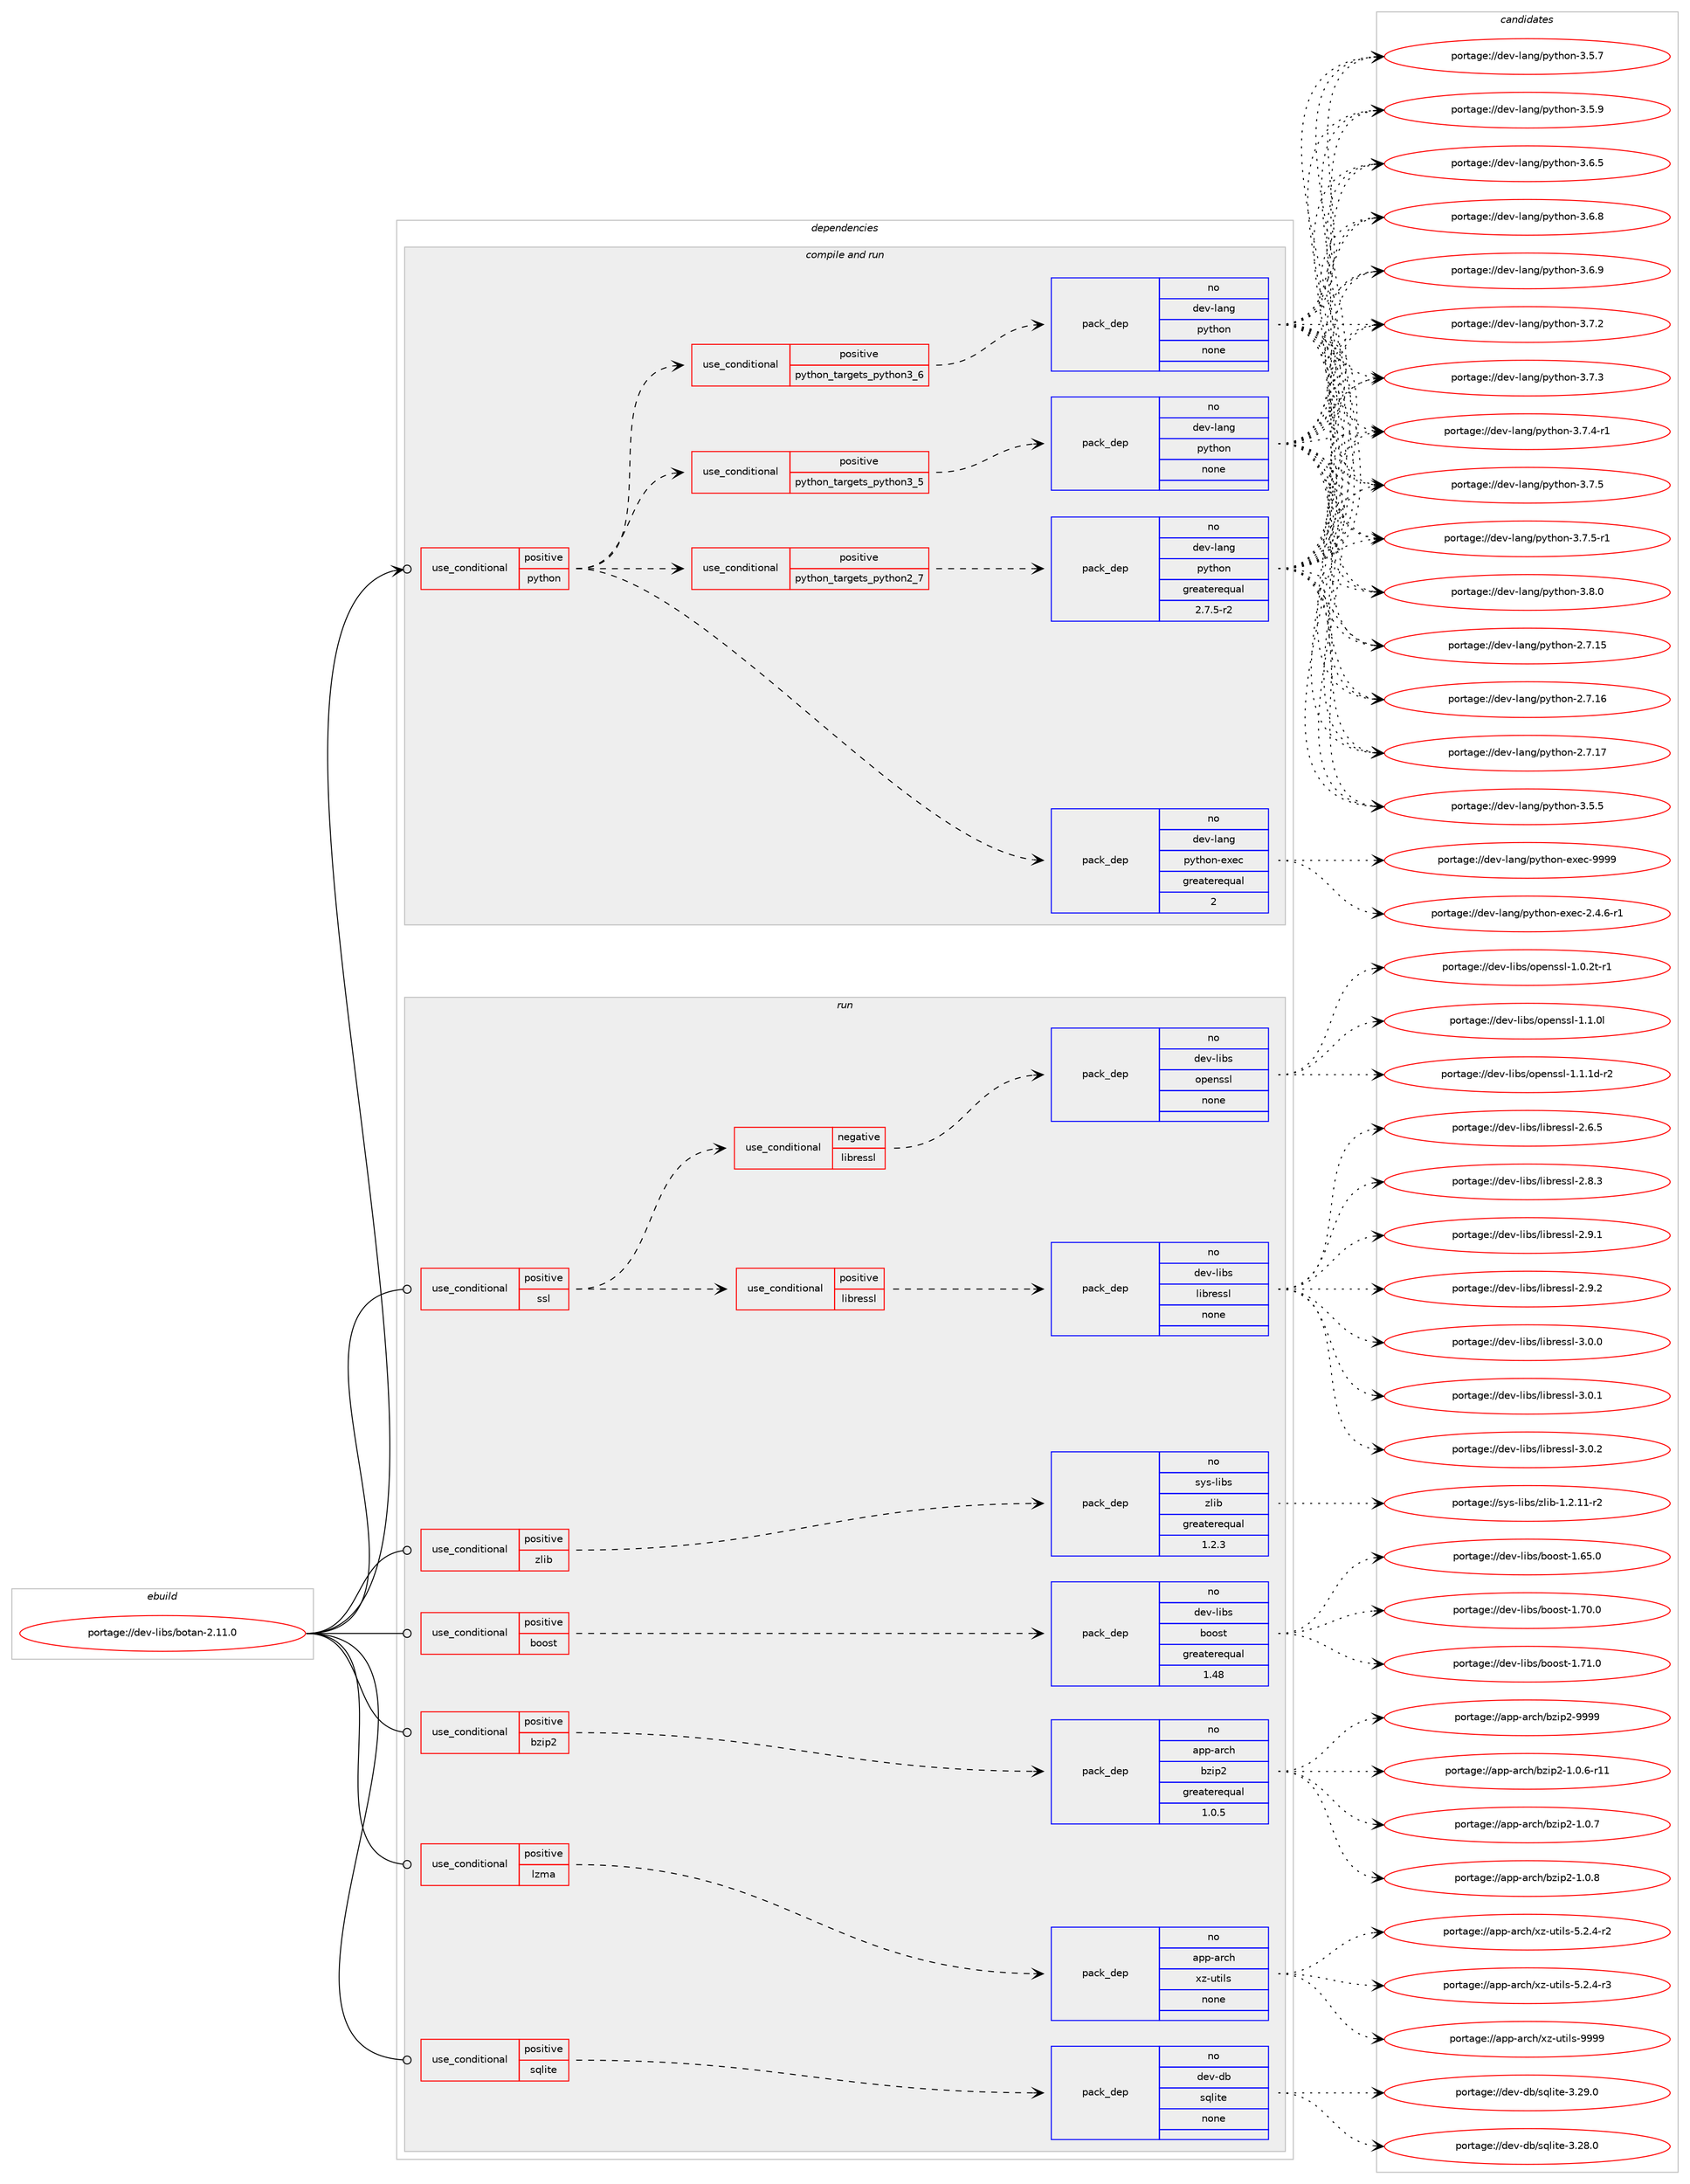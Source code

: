 digraph prolog {

# *************
# Graph options
# *************

newrank=true;
concentrate=true;
compound=true;
graph [rankdir=LR,fontname=Helvetica,fontsize=10,ranksep=1.5];#, ranksep=2.5, nodesep=0.2];
edge  [arrowhead=vee];
node  [fontname=Helvetica,fontsize=10];

# **********
# The ebuild
# **********

subgraph cluster_leftcol {
color=gray;
rank=same;
label=<<i>ebuild</i>>;
id [label="portage://dev-libs/botan-2.11.0", color=red, width=4, href="../dev-libs/botan-2.11.0.svg"];
}

# ****************
# The dependencies
# ****************

subgraph cluster_midcol {
color=gray;
label=<<i>dependencies</i>>;
subgraph cluster_compile {
fillcolor="#eeeeee";
style=filled;
label=<<i>compile</i>>;
}
subgraph cluster_compileandrun {
fillcolor="#eeeeee";
style=filled;
label=<<i>compile and run</i>>;
subgraph cond20469 {
dependency98008 [label=<<TABLE BORDER="0" CELLBORDER="1" CELLSPACING="0" CELLPADDING="4"><TR><TD ROWSPAN="3" CELLPADDING="10">use_conditional</TD></TR><TR><TD>positive</TD></TR><TR><TD>python</TD></TR></TABLE>>, shape=none, color=red];
subgraph cond20470 {
dependency98009 [label=<<TABLE BORDER="0" CELLBORDER="1" CELLSPACING="0" CELLPADDING="4"><TR><TD ROWSPAN="3" CELLPADDING="10">use_conditional</TD></TR><TR><TD>positive</TD></TR><TR><TD>python_targets_python2_7</TD></TR></TABLE>>, shape=none, color=red];
subgraph pack74644 {
dependency98010 [label=<<TABLE BORDER="0" CELLBORDER="1" CELLSPACING="0" CELLPADDING="4" WIDTH="220"><TR><TD ROWSPAN="6" CELLPADDING="30">pack_dep</TD></TR><TR><TD WIDTH="110">no</TD></TR><TR><TD>dev-lang</TD></TR><TR><TD>python</TD></TR><TR><TD>greaterequal</TD></TR><TR><TD>2.7.5-r2</TD></TR></TABLE>>, shape=none, color=blue];
}
dependency98009:e -> dependency98010:w [weight=20,style="dashed",arrowhead="vee"];
}
dependency98008:e -> dependency98009:w [weight=20,style="dashed",arrowhead="vee"];
subgraph cond20471 {
dependency98011 [label=<<TABLE BORDER="0" CELLBORDER="1" CELLSPACING="0" CELLPADDING="4"><TR><TD ROWSPAN="3" CELLPADDING="10">use_conditional</TD></TR><TR><TD>positive</TD></TR><TR><TD>python_targets_python3_5</TD></TR></TABLE>>, shape=none, color=red];
subgraph pack74645 {
dependency98012 [label=<<TABLE BORDER="0" CELLBORDER="1" CELLSPACING="0" CELLPADDING="4" WIDTH="220"><TR><TD ROWSPAN="6" CELLPADDING="30">pack_dep</TD></TR><TR><TD WIDTH="110">no</TD></TR><TR><TD>dev-lang</TD></TR><TR><TD>python</TD></TR><TR><TD>none</TD></TR><TR><TD></TD></TR></TABLE>>, shape=none, color=blue];
}
dependency98011:e -> dependency98012:w [weight=20,style="dashed",arrowhead="vee"];
}
dependency98008:e -> dependency98011:w [weight=20,style="dashed",arrowhead="vee"];
subgraph cond20472 {
dependency98013 [label=<<TABLE BORDER="0" CELLBORDER="1" CELLSPACING="0" CELLPADDING="4"><TR><TD ROWSPAN="3" CELLPADDING="10">use_conditional</TD></TR><TR><TD>positive</TD></TR><TR><TD>python_targets_python3_6</TD></TR></TABLE>>, shape=none, color=red];
subgraph pack74646 {
dependency98014 [label=<<TABLE BORDER="0" CELLBORDER="1" CELLSPACING="0" CELLPADDING="4" WIDTH="220"><TR><TD ROWSPAN="6" CELLPADDING="30">pack_dep</TD></TR><TR><TD WIDTH="110">no</TD></TR><TR><TD>dev-lang</TD></TR><TR><TD>python</TD></TR><TR><TD>none</TD></TR><TR><TD></TD></TR></TABLE>>, shape=none, color=blue];
}
dependency98013:e -> dependency98014:w [weight=20,style="dashed",arrowhead="vee"];
}
dependency98008:e -> dependency98013:w [weight=20,style="dashed",arrowhead="vee"];
subgraph pack74647 {
dependency98015 [label=<<TABLE BORDER="0" CELLBORDER="1" CELLSPACING="0" CELLPADDING="4" WIDTH="220"><TR><TD ROWSPAN="6" CELLPADDING="30">pack_dep</TD></TR><TR><TD WIDTH="110">no</TD></TR><TR><TD>dev-lang</TD></TR><TR><TD>python-exec</TD></TR><TR><TD>greaterequal</TD></TR><TR><TD>2</TD></TR></TABLE>>, shape=none, color=blue];
}
dependency98008:e -> dependency98015:w [weight=20,style="dashed",arrowhead="vee"];
}
id:e -> dependency98008:w [weight=20,style="solid",arrowhead="odotvee"];
}
subgraph cluster_run {
fillcolor="#eeeeee";
style=filled;
label=<<i>run</i>>;
subgraph cond20473 {
dependency98016 [label=<<TABLE BORDER="0" CELLBORDER="1" CELLSPACING="0" CELLPADDING="4"><TR><TD ROWSPAN="3" CELLPADDING="10">use_conditional</TD></TR><TR><TD>positive</TD></TR><TR><TD>boost</TD></TR></TABLE>>, shape=none, color=red];
subgraph pack74648 {
dependency98017 [label=<<TABLE BORDER="0" CELLBORDER="1" CELLSPACING="0" CELLPADDING="4" WIDTH="220"><TR><TD ROWSPAN="6" CELLPADDING="30">pack_dep</TD></TR><TR><TD WIDTH="110">no</TD></TR><TR><TD>dev-libs</TD></TR><TR><TD>boost</TD></TR><TR><TD>greaterequal</TD></TR><TR><TD>1.48</TD></TR></TABLE>>, shape=none, color=blue];
}
dependency98016:e -> dependency98017:w [weight=20,style="dashed",arrowhead="vee"];
}
id:e -> dependency98016:w [weight=20,style="solid",arrowhead="odot"];
subgraph cond20474 {
dependency98018 [label=<<TABLE BORDER="0" CELLBORDER="1" CELLSPACING="0" CELLPADDING="4"><TR><TD ROWSPAN="3" CELLPADDING="10">use_conditional</TD></TR><TR><TD>positive</TD></TR><TR><TD>bzip2</TD></TR></TABLE>>, shape=none, color=red];
subgraph pack74649 {
dependency98019 [label=<<TABLE BORDER="0" CELLBORDER="1" CELLSPACING="0" CELLPADDING="4" WIDTH="220"><TR><TD ROWSPAN="6" CELLPADDING="30">pack_dep</TD></TR><TR><TD WIDTH="110">no</TD></TR><TR><TD>app-arch</TD></TR><TR><TD>bzip2</TD></TR><TR><TD>greaterequal</TD></TR><TR><TD>1.0.5</TD></TR></TABLE>>, shape=none, color=blue];
}
dependency98018:e -> dependency98019:w [weight=20,style="dashed",arrowhead="vee"];
}
id:e -> dependency98018:w [weight=20,style="solid",arrowhead="odot"];
subgraph cond20475 {
dependency98020 [label=<<TABLE BORDER="0" CELLBORDER="1" CELLSPACING="0" CELLPADDING="4"><TR><TD ROWSPAN="3" CELLPADDING="10">use_conditional</TD></TR><TR><TD>positive</TD></TR><TR><TD>lzma</TD></TR></TABLE>>, shape=none, color=red];
subgraph pack74650 {
dependency98021 [label=<<TABLE BORDER="0" CELLBORDER="1" CELLSPACING="0" CELLPADDING="4" WIDTH="220"><TR><TD ROWSPAN="6" CELLPADDING="30">pack_dep</TD></TR><TR><TD WIDTH="110">no</TD></TR><TR><TD>app-arch</TD></TR><TR><TD>xz-utils</TD></TR><TR><TD>none</TD></TR><TR><TD></TD></TR></TABLE>>, shape=none, color=blue];
}
dependency98020:e -> dependency98021:w [weight=20,style="dashed",arrowhead="vee"];
}
id:e -> dependency98020:w [weight=20,style="solid",arrowhead="odot"];
subgraph cond20476 {
dependency98022 [label=<<TABLE BORDER="0" CELLBORDER="1" CELLSPACING="0" CELLPADDING="4"><TR><TD ROWSPAN="3" CELLPADDING="10">use_conditional</TD></TR><TR><TD>positive</TD></TR><TR><TD>sqlite</TD></TR></TABLE>>, shape=none, color=red];
subgraph pack74651 {
dependency98023 [label=<<TABLE BORDER="0" CELLBORDER="1" CELLSPACING="0" CELLPADDING="4" WIDTH="220"><TR><TD ROWSPAN="6" CELLPADDING="30">pack_dep</TD></TR><TR><TD WIDTH="110">no</TD></TR><TR><TD>dev-db</TD></TR><TR><TD>sqlite</TD></TR><TR><TD>none</TD></TR><TR><TD></TD></TR></TABLE>>, shape=none, color=blue];
}
dependency98022:e -> dependency98023:w [weight=20,style="dashed",arrowhead="vee"];
}
id:e -> dependency98022:w [weight=20,style="solid",arrowhead="odot"];
subgraph cond20477 {
dependency98024 [label=<<TABLE BORDER="0" CELLBORDER="1" CELLSPACING="0" CELLPADDING="4"><TR><TD ROWSPAN="3" CELLPADDING="10">use_conditional</TD></TR><TR><TD>positive</TD></TR><TR><TD>ssl</TD></TR></TABLE>>, shape=none, color=red];
subgraph cond20478 {
dependency98025 [label=<<TABLE BORDER="0" CELLBORDER="1" CELLSPACING="0" CELLPADDING="4"><TR><TD ROWSPAN="3" CELLPADDING="10">use_conditional</TD></TR><TR><TD>negative</TD></TR><TR><TD>libressl</TD></TR></TABLE>>, shape=none, color=red];
subgraph pack74652 {
dependency98026 [label=<<TABLE BORDER="0" CELLBORDER="1" CELLSPACING="0" CELLPADDING="4" WIDTH="220"><TR><TD ROWSPAN="6" CELLPADDING="30">pack_dep</TD></TR><TR><TD WIDTH="110">no</TD></TR><TR><TD>dev-libs</TD></TR><TR><TD>openssl</TD></TR><TR><TD>none</TD></TR><TR><TD></TD></TR></TABLE>>, shape=none, color=blue];
}
dependency98025:e -> dependency98026:w [weight=20,style="dashed",arrowhead="vee"];
}
dependency98024:e -> dependency98025:w [weight=20,style="dashed",arrowhead="vee"];
subgraph cond20479 {
dependency98027 [label=<<TABLE BORDER="0" CELLBORDER="1" CELLSPACING="0" CELLPADDING="4"><TR><TD ROWSPAN="3" CELLPADDING="10">use_conditional</TD></TR><TR><TD>positive</TD></TR><TR><TD>libressl</TD></TR></TABLE>>, shape=none, color=red];
subgraph pack74653 {
dependency98028 [label=<<TABLE BORDER="0" CELLBORDER="1" CELLSPACING="0" CELLPADDING="4" WIDTH="220"><TR><TD ROWSPAN="6" CELLPADDING="30">pack_dep</TD></TR><TR><TD WIDTH="110">no</TD></TR><TR><TD>dev-libs</TD></TR><TR><TD>libressl</TD></TR><TR><TD>none</TD></TR><TR><TD></TD></TR></TABLE>>, shape=none, color=blue];
}
dependency98027:e -> dependency98028:w [weight=20,style="dashed",arrowhead="vee"];
}
dependency98024:e -> dependency98027:w [weight=20,style="dashed",arrowhead="vee"];
}
id:e -> dependency98024:w [weight=20,style="solid",arrowhead="odot"];
subgraph cond20480 {
dependency98029 [label=<<TABLE BORDER="0" CELLBORDER="1" CELLSPACING="0" CELLPADDING="4"><TR><TD ROWSPAN="3" CELLPADDING="10">use_conditional</TD></TR><TR><TD>positive</TD></TR><TR><TD>zlib</TD></TR></TABLE>>, shape=none, color=red];
subgraph pack74654 {
dependency98030 [label=<<TABLE BORDER="0" CELLBORDER="1" CELLSPACING="0" CELLPADDING="4" WIDTH="220"><TR><TD ROWSPAN="6" CELLPADDING="30">pack_dep</TD></TR><TR><TD WIDTH="110">no</TD></TR><TR><TD>sys-libs</TD></TR><TR><TD>zlib</TD></TR><TR><TD>greaterequal</TD></TR><TR><TD>1.2.3</TD></TR></TABLE>>, shape=none, color=blue];
}
dependency98029:e -> dependency98030:w [weight=20,style="dashed",arrowhead="vee"];
}
id:e -> dependency98029:w [weight=20,style="solid",arrowhead="odot"];
}
}

# **************
# The candidates
# **************

subgraph cluster_choices {
rank=same;
color=gray;
label=<<i>candidates</i>>;

subgraph choice74644 {
color=black;
nodesep=1;
choiceportage10010111845108971101034711212111610411111045504655464953 [label="portage://dev-lang/python-2.7.15", color=red, width=4,href="../dev-lang/python-2.7.15.svg"];
choiceportage10010111845108971101034711212111610411111045504655464954 [label="portage://dev-lang/python-2.7.16", color=red, width=4,href="../dev-lang/python-2.7.16.svg"];
choiceportage10010111845108971101034711212111610411111045504655464955 [label="portage://dev-lang/python-2.7.17", color=red, width=4,href="../dev-lang/python-2.7.17.svg"];
choiceportage100101118451089711010347112121116104111110455146534653 [label="portage://dev-lang/python-3.5.5", color=red, width=4,href="../dev-lang/python-3.5.5.svg"];
choiceportage100101118451089711010347112121116104111110455146534655 [label="portage://dev-lang/python-3.5.7", color=red, width=4,href="../dev-lang/python-3.5.7.svg"];
choiceportage100101118451089711010347112121116104111110455146534657 [label="portage://dev-lang/python-3.5.9", color=red, width=4,href="../dev-lang/python-3.5.9.svg"];
choiceportage100101118451089711010347112121116104111110455146544653 [label="portage://dev-lang/python-3.6.5", color=red, width=4,href="../dev-lang/python-3.6.5.svg"];
choiceportage100101118451089711010347112121116104111110455146544656 [label="portage://dev-lang/python-3.6.8", color=red, width=4,href="../dev-lang/python-3.6.8.svg"];
choiceportage100101118451089711010347112121116104111110455146544657 [label="portage://dev-lang/python-3.6.9", color=red, width=4,href="../dev-lang/python-3.6.9.svg"];
choiceportage100101118451089711010347112121116104111110455146554650 [label="portage://dev-lang/python-3.7.2", color=red, width=4,href="../dev-lang/python-3.7.2.svg"];
choiceportage100101118451089711010347112121116104111110455146554651 [label="portage://dev-lang/python-3.7.3", color=red, width=4,href="../dev-lang/python-3.7.3.svg"];
choiceportage1001011184510897110103471121211161041111104551465546524511449 [label="portage://dev-lang/python-3.7.4-r1", color=red, width=4,href="../dev-lang/python-3.7.4-r1.svg"];
choiceportage100101118451089711010347112121116104111110455146554653 [label="portage://dev-lang/python-3.7.5", color=red, width=4,href="../dev-lang/python-3.7.5.svg"];
choiceportage1001011184510897110103471121211161041111104551465546534511449 [label="portage://dev-lang/python-3.7.5-r1", color=red, width=4,href="../dev-lang/python-3.7.5-r1.svg"];
choiceportage100101118451089711010347112121116104111110455146564648 [label="portage://dev-lang/python-3.8.0", color=red, width=4,href="../dev-lang/python-3.8.0.svg"];
dependency98010:e -> choiceportage10010111845108971101034711212111610411111045504655464953:w [style=dotted,weight="100"];
dependency98010:e -> choiceportage10010111845108971101034711212111610411111045504655464954:w [style=dotted,weight="100"];
dependency98010:e -> choiceportage10010111845108971101034711212111610411111045504655464955:w [style=dotted,weight="100"];
dependency98010:e -> choiceportage100101118451089711010347112121116104111110455146534653:w [style=dotted,weight="100"];
dependency98010:e -> choiceportage100101118451089711010347112121116104111110455146534655:w [style=dotted,weight="100"];
dependency98010:e -> choiceportage100101118451089711010347112121116104111110455146534657:w [style=dotted,weight="100"];
dependency98010:e -> choiceportage100101118451089711010347112121116104111110455146544653:w [style=dotted,weight="100"];
dependency98010:e -> choiceportage100101118451089711010347112121116104111110455146544656:w [style=dotted,weight="100"];
dependency98010:e -> choiceportage100101118451089711010347112121116104111110455146544657:w [style=dotted,weight="100"];
dependency98010:e -> choiceportage100101118451089711010347112121116104111110455146554650:w [style=dotted,weight="100"];
dependency98010:e -> choiceportage100101118451089711010347112121116104111110455146554651:w [style=dotted,weight="100"];
dependency98010:e -> choiceportage1001011184510897110103471121211161041111104551465546524511449:w [style=dotted,weight="100"];
dependency98010:e -> choiceportage100101118451089711010347112121116104111110455146554653:w [style=dotted,weight="100"];
dependency98010:e -> choiceportage1001011184510897110103471121211161041111104551465546534511449:w [style=dotted,weight="100"];
dependency98010:e -> choiceportage100101118451089711010347112121116104111110455146564648:w [style=dotted,weight="100"];
}
subgraph choice74645 {
color=black;
nodesep=1;
choiceportage10010111845108971101034711212111610411111045504655464953 [label="portage://dev-lang/python-2.7.15", color=red, width=4,href="../dev-lang/python-2.7.15.svg"];
choiceportage10010111845108971101034711212111610411111045504655464954 [label="portage://dev-lang/python-2.7.16", color=red, width=4,href="../dev-lang/python-2.7.16.svg"];
choiceportage10010111845108971101034711212111610411111045504655464955 [label="portage://dev-lang/python-2.7.17", color=red, width=4,href="../dev-lang/python-2.7.17.svg"];
choiceportage100101118451089711010347112121116104111110455146534653 [label="portage://dev-lang/python-3.5.5", color=red, width=4,href="../dev-lang/python-3.5.5.svg"];
choiceportage100101118451089711010347112121116104111110455146534655 [label="portage://dev-lang/python-3.5.7", color=red, width=4,href="../dev-lang/python-3.5.7.svg"];
choiceportage100101118451089711010347112121116104111110455146534657 [label="portage://dev-lang/python-3.5.9", color=red, width=4,href="../dev-lang/python-3.5.9.svg"];
choiceportage100101118451089711010347112121116104111110455146544653 [label="portage://dev-lang/python-3.6.5", color=red, width=4,href="../dev-lang/python-3.6.5.svg"];
choiceportage100101118451089711010347112121116104111110455146544656 [label="portage://dev-lang/python-3.6.8", color=red, width=4,href="../dev-lang/python-3.6.8.svg"];
choiceportage100101118451089711010347112121116104111110455146544657 [label="portage://dev-lang/python-3.6.9", color=red, width=4,href="../dev-lang/python-3.6.9.svg"];
choiceportage100101118451089711010347112121116104111110455146554650 [label="portage://dev-lang/python-3.7.2", color=red, width=4,href="../dev-lang/python-3.7.2.svg"];
choiceportage100101118451089711010347112121116104111110455146554651 [label="portage://dev-lang/python-3.7.3", color=red, width=4,href="../dev-lang/python-3.7.3.svg"];
choiceportage1001011184510897110103471121211161041111104551465546524511449 [label="portage://dev-lang/python-3.7.4-r1", color=red, width=4,href="../dev-lang/python-3.7.4-r1.svg"];
choiceportage100101118451089711010347112121116104111110455146554653 [label="portage://dev-lang/python-3.7.5", color=red, width=4,href="../dev-lang/python-3.7.5.svg"];
choiceportage1001011184510897110103471121211161041111104551465546534511449 [label="portage://dev-lang/python-3.7.5-r1", color=red, width=4,href="../dev-lang/python-3.7.5-r1.svg"];
choiceportage100101118451089711010347112121116104111110455146564648 [label="portage://dev-lang/python-3.8.0", color=red, width=4,href="../dev-lang/python-3.8.0.svg"];
dependency98012:e -> choiceportage10010111845108971101034711212111610411111045504655464953:w [style=dotted,weight="100"];
dependency98012:e -> choiceportage10010111845108971101034711212111610411111045504655464954:w [style=dotted,weight="100"];
dependency98012:e -> choiceportage10010111845108971101034711212111610411111045504655464955:w [style=dotted,weight="100"];
dependency98012:e -> choiceportage100101118451089711010347112121116104111110455146534653:w [style=dotted,weight="100"];
dependency98012:e -> choiceportage100101118451089711010347112121116104111110455146534655:w [style=dotted,weight="100"];
dependency98012:e -> choiceportage100101118451089711010347112121116104111110455146534657:w [style=dotted,weight="100"];
dependency98012:e -> choiceportage100101118451089711010347112121116104111110455146544653:w [style=dotted,weight="100"];
dependency98012:e -> choiceportage100101118451089711010347112121116104111110455146544656:w [style=dotted,weight="100"];
dependency98012:e -> choiceportage100101118451089711010347112121116104111110455146544657:w [style=dotted,weight="100"];
dependency98012:e -> choiceportage100101118451089711010347112121116104111110455146554650:w [style=dotted,weight="100"];
dependency98012:e -> choiceportage100101118451089711010347112121116104111110455146554651:w [style=dotted,weight="100"];
dependency98012:e -> choiceportage1001011184510897110103471121211161041111104551465546524511449:w [style=dotted,weight="100"];
dependency98012:e -> choiceportage100101118451089711010347112121116104111110455146554653:w [style=dotted,weight="100"];
dependency98012:e -> choiceportage1001011184510897110103471121211161041111104551465546534511449:w [style=dotted,weight="100"];
dependency98012:e -> choiceportage100101118451089711010347112121116104111110455146564648:w [style=dotted,weight="100"];
}
subgraph choice74646 {
color=black;
nodesep=1;
choiceportage10010111845108971101034711212111610411111045504655464953 [label="portage://dev-lang/python-2.7.15", color=red, width=4,href="../dev-lang/python-2.7.15.svg"];
choiceportage10010111845108971101034711212111610411111045504655464954 [label="portage://dev-lang/python-2.7.16", color=red, width=4,href="../dev-lang/python-2.7.16.svg"];
choiceportage10010111845108971101034711212111610411111045504655464955 [label="portage://dev-lang/python-2.7.17", color=red, width=4,href="../dev-lang/python-2.7.17.svg"];
choiceportage100101118451089711010347112121116104111110455146534653 [label="portage://dev-lang/python-3.5.5", color=red, width=4,href="../dev-lang/python-3.5.5.svg"];
choiceportage100101118451089711010347112121116104111110455146534655 [label="portage://dev-lang/python-3.5.7", color=red, width=4,href="../dev-lang/python-3.5.7.svg"];
choiceportage100101118451089711010347112121116104111110455146534657 [label="portage://dev-lang/python-3.5.9", color=red, width=4,href="../dev-lang/python-3.5.9.svg"];
choiceportage100101118451089711010347112121116104111110455146544653 [label="portage://dev-lang/python-3.6.5", color=red, width=4,href="../dev-lang/python-3.6.5.svg"];
choiceportage100101118451089711010347112121116104111110455146544656 [label="portage://dev-lang/python-3.6.8", color=red, width=4,href="../dev-lang/python-3.6.8.svg"];
choiceportage100101118451089711010347112121116104111110455146544657 [label="portage://dev-lang/python-3.6.9", color=red, width=4,href="../dev-lang/python-3.6.9.svg"];
choiceportage100101118451089711010347112121116104111110455146554650 [label="portage://dev-lang/python-3.7.2", color=red, width=4,href="../dev-lang/python-3.7.2.svg"];
choiceportage100101118451089711010347112121116104111110455146554651 [label="portage://dev-lang/python-3.7.3", color=red, width=4,href="../dev-lang/python-3.7.3.svg"];
choiceportage1001011184510897110103471121211161041111104551465546524511449 [label="portage://dev-lang/python-3.7.4-r1", color=red, width=4,href="../dev-lang/python-3.7.4-r1.svg"];
choiceportage100101118451089711010347112121116104111110455146554653 [label="portage://dev-lang/python-3.7.5", color=red, width=4,href="../dev-lang/python-3.7.5.svg"];
choiceportage1001011184510897110103471121211161041111104551465546534511449 [label="portage://dev-lang/python-3.7.5-r1", color=red, width=4,href="../dev-lang/python-3.7.5-r1.svg"];
choiceportage100101118451089711010347112121116104111110455146564648 [label="portage://dev-lang/python-3.8.0", color=red, width=4,href="../dev-lang/python-3.8.0.svg"];
dependency98014:e -> choiceportage10010111845108971101034711212111610411111045504655464953:w [style=dotted,weight="100"];
dependency98014:e -> choiceportage10010111845108971101034711212111610411111045504655464954:w [style=dotted,weight="100"];
dependency98014:e -> choiceportage10010111845108971101034711212111610411111045504655464955:w [style=dotted,weight="100"];
dependency98014:e -> choiceportage100101118451089711010347112121116104111110455146534653:w [style=dotted,weight="100"];
dependency98014:e -> choiceportage100101118451089711010347112121116104111110455146534655:w [style=dotted,weight="100"];
dependency98014:e -> choiceportage100101118451089711010347112121116104111110455146534657:w [style=dotted,weight="100"];
dependency98014:e -> choiceportage100101118451089711010347112121116104111110455146544653:w [style=dotted,weight="100"];
dependency98014:e -> choiceportage100101118451089711010347112121116104111110455146544656:w [style=dotted,weight="100"];
dependency98014:e -> choiceportage100101118451089711010347112121116104111110455146544657:w [style=dotted,weight="100"];
dependency98014:e -> choiceportage100101118451089711010347112121116104111110455146554650:w [style=dotted,weight="100"];
dependency98014:e -> choiceportage100101118451089711010347112121116104111110455146554651:w [style=dotted,weight="100"];
dependency98014:e -> choiceportage1001011184510897110103471121211161041111104551465546524511449:w [style=dotted,weight="100"];
dependency98014:e -> choiceportage100101118451089711010347112121116104111110455146554653:w [style=dotted,weight="100"];
dependency98014:e -> choiceportage1001011184510897110103471121211161041111104551465546534511449:w [style=dotted,weight="100"];
dependency98014:e -> choiceportage100101118451089711010347112121116104111110455146564648:w [style=dotted,weight="100"];
}
subgraph choice74647 {
color=black;
nodesep=1;
choiceportage10010111845108971101034711212111610411111045101120101994550465246544511449 [label="portage://dev-lang/python-exec-2.4.6-r1", color=red, width=4,href="../dev-lang/python-exec-2.4.6-r1.svg"];
choiceportage10010111845108971101034711212111610411111045101120101994557575757 [label="portage://dev-lang/python-exec-9999", color=red, width=4,href="../dev-lang/python-exec-9999.svg"];
dependency98015:e -> choiceportage10010111845108971101034711212111610411111045101120101994550465246544511449:w [style=dotted,weight="100"];
dependency98015:e -> choiceportage10010111845108971101034711212111610411111045101120101994557575757:w [style=dotted,weight="100"];
}
subgraph choice74648 {
color=black;
nodesep=1;
choiceportage1001011184510810598115479811111111511645494654534648 [label="portage://dev-libs/boost-1.65.0", color=red, width=4,href="../dev-libs/boost-1.65.0.svg"];
choiceportage1001011184510810598115479811111111511645494655484648 [label="portage://dev-libs/boost-1.70.0", color=red, width=4,href="../dev-libs/boost-1.70.0.svg"];
choiceportage1001011184510810598115479811111111511645494655494648 [label="portage://dev-libs/boost-1.71.0", color=red, width=4,href="../dev-libs/boost-1.71.0.svg"];
dependency98017:e -> choiceportage1001011184510810598115479811111111511645494654534648:w [style=dotted,weight="100"];
dependency98017:e -> choiceportage1001011184510810598115479811111111511645494655484648:w [style=dotted,weight="100"];
dependency98017:e -> choiceportage1001011184510810598115479811111111511645494655494648:w [style=dotted,weight="100"];
}
subgraph choice74649 {
color=black;
nodesep=1;
choiceportage97112112459711499104479812210511250454946484654451144949 [label="portage://app-arch/bzip2-1.0.6-r11", color=red, width=4,href="../app-arch/bzip2-1.0.6-r11.svg"];
choiceportage97112112459711499104479812210511250454946484655 [label="portage://app-arch/bzip2-1.0.7", color=red, width=4,href="../app-arch/bzip2-1.0.7.svg"];
choiceportage97112112459711499104479812210511250454946484656 [label="portage://app-arch/bzip2-1.0.8", color=red, width=4,href="../app-arch/bzip2-1.0.8.svg"];
choiceportage971121124597114991044798122105112504557575757 [label="portage://app-arch/bzip2-9999", color=red, width=4,href="../app-arch/bzip2-9999.svg"];
dependency98019:e -> choiceportage97112112459711499104479812210511250454946484654451144949:w [style=dotted,weight="100"];
dependency98019:e -> choiceportage97112112459711499104479812210511250454946484655:w [style=dotted,weight="100"];
dependency98019:e -> choiceportage97112112459711499104479812210511250454946484656:w [style=dotted,weight="100"];
dependency98019:e -> choiceportage971121124597114991044798122105112504557575757:w [style=dotted,weight="100"];
}
subgraph choice74650 {
color=black;
nodesep=1;
choiceportage9711211245971149910447120122451171161051081154553465046524511450 [label="portage://app-arch/xz-utils-5.2.4-r2", color=red, width=4,href="../app-arch/xz-utils-5.2.4-r2.svg"];
choiceportage9711211245971149910447120122451171161051081154553465046524511451 [label="portage://app-arch/xz-utils-5.2.4-r3", color=red, width=4,href="../app-arch/xz-utils-5.2.4-r3.svg"];
choiceportage9711211245971149910447120122451171161051081154557575757 [label="portage://app-arch/xz-utils-9999", color=red, width=4,href="../app-arch/xz-utils-9999.svg"];
dependency98021:e -> choiceportage9711211245971149910447120122451171161051081154553465046524511450:w [style=dotted,weight="100"];
dependency98021:e -> choiceportage9711211245971149910447120122451171161051081154553465046524511451:w [style=dotted,weight="100"];
dependency98021:e -> choiceportage9711211245971149910447120122451171161051081154557575757:w [style=dotted,weight="100"];
}
subgraph choice74651 {
color=black;
nodesep=1;
choiceportage10010111845100984711511310810511610145514650564648 [label="portage://dev-db/sqlite-3.28.0", color=red, width=4,href="../dev-db/sqlite-3.28.0.svg"];
choiceportage10010111845100984711511310810511610145514650574648 [label="portage://dev-db/sqlite-3.29.0", color=red, width=4,href="../dev-db/sqlite-3.29.0.svg"];
dependency98023:e -> choiceportage10010111845100984711511310810511610145514650564648:w [style=dotted,weight="100"];
dependency98023:e -> choiceportage10010111845100984711511310810511610145514650574648:w [style=dotted,weight="100"];
}
subgraph choice74652 {
color=black;
nodesep=1;
choiceportage1001011184510810598115471111121011101151151084549464846501164511449 [label="portage://dev-libs/openssl-1.0.2t-r1", color=red, width=4,href="../dev-libs/openssl-1.0.2t-r1.svg"];
choiceportage100101118451081059811547111112101110115115108454946494648108 [label="portage://dev-libs/openssl-1.1.0l", color=red, width=4,href="../dev-libs/openssl-1.1.0l.svg"];
choiceportage1001011184510810598115471111121011101151151084549464946491004511450 [label="portage://dev-libs/openssl-1.1.1d-r2", color=red, width=4,href="../dev-libs/openssl-1.1.1d-r2.svg"];
dependency98026:e -> choiceportage1001011184510810598115471111121011101151151084549464846501164511449:w [style=dotted,weight="100"];
dependency98026:e -> choiceportage100101118451081059811547111112101110115115108454946494648108:w [style=dotted,weight="100"];
dependency98026:e -> choiceportage1001011184510810598115471111121011101151151084549464946491004511450:w [style=dotted,weight="100"];
}
subgraph choice74653 {
color=black;
nodesep=1;
choiceportage10010111845108105981154710810598114101115115108455046544653 [label="portage://dev-libs/libressl-2.6.5", color=red, width=4,href="../dev-libs/libressl-2.6.5.svg"];
choiceportage10010111845108105981154710810598114101115115108455046564651 [label="portage://dev-libs/libressl-2.8.3", color=red, width=4,href="../dev-libs/libressl-2.8.3.svg"];
choiceportage10010111845108105981154710810598114101115115108455046574649 [label="portage://dev-libs/libressl-2.9.1", color=red, width=4,href="../dev-libs/libressl-2.9.1.svg"];
choiceportage10010111845108105981154710810598114101115115108455046574650 [label="portage://dev-libs/libressl-2.9.2", color=red, width=4,href="../dev-libs/libressl-2.9.2.svg"];
choiceportage10010111845108105981154710810598114101115115108455146484648 [label="portage://dev-libs/libressl-3.0.0", color=red, width=4,href="../dev-libs/libressl-3.0.0.svg"];
choiceportage10010111845108105981154710810598114101115115108455146484649 [label="portage://dev-libs/libressl-3.0.1", color=red, width=4,href="../dev-libs/libressl-3.0.1.svg"];
choiceportage10010111845108105981154710810598114101115115108455146484650 [label="portage://dev-libs/libressl-3.0.2", color=red, width=4,href="../dev-libs/libressl-3.0.2.svg"];
dependency98028:e -> choiceportage10010111845108105981154710810598114101115115108455046544653:w [style=dotted,weight="100"];
dependency98028:e -> choiceportage10010111845108105981154710810598114101115115108455046564651:w [style=dotted,weight="100"];
dependency98028:e -> choiceportage10010111845108105981154710810598114101115115108455046574649:w [style=dotted,weight="100"];
dependency98028:e -> choiceportage10010111845108105981154710810598114101115115108455046574650:w [style=dotted,weight="100"];
dependency98028:e -> choiceportage10010111845108105981154710810598114101115115108455146484648:w [style=dotted,weight="100"];
dependency98028:e -> choiceportage10010111845108105981154710810598114101115115108455146484649:w [style=dotted,weight="100"];
dependency98028:e -> choiceportage10010111845108105981154710810598114101115115108455146484650:w [style=dotted,weight="100"];
}
subgraph choice74654 {
color=black;
nodesep=1;
choiceportage11512111545108105981154712210810598454946504649494511450 [label="portage://sys-libs/zlib-1.2.11-r2", color=red, width=4,href="../sys-libs/zlib-1.2.11-r2.svg"];
dependency98030:e -> choiceportage11512111545108105981154712210810598454946504649494511450:w [style=dotted,weight="100"];
}
}

}
